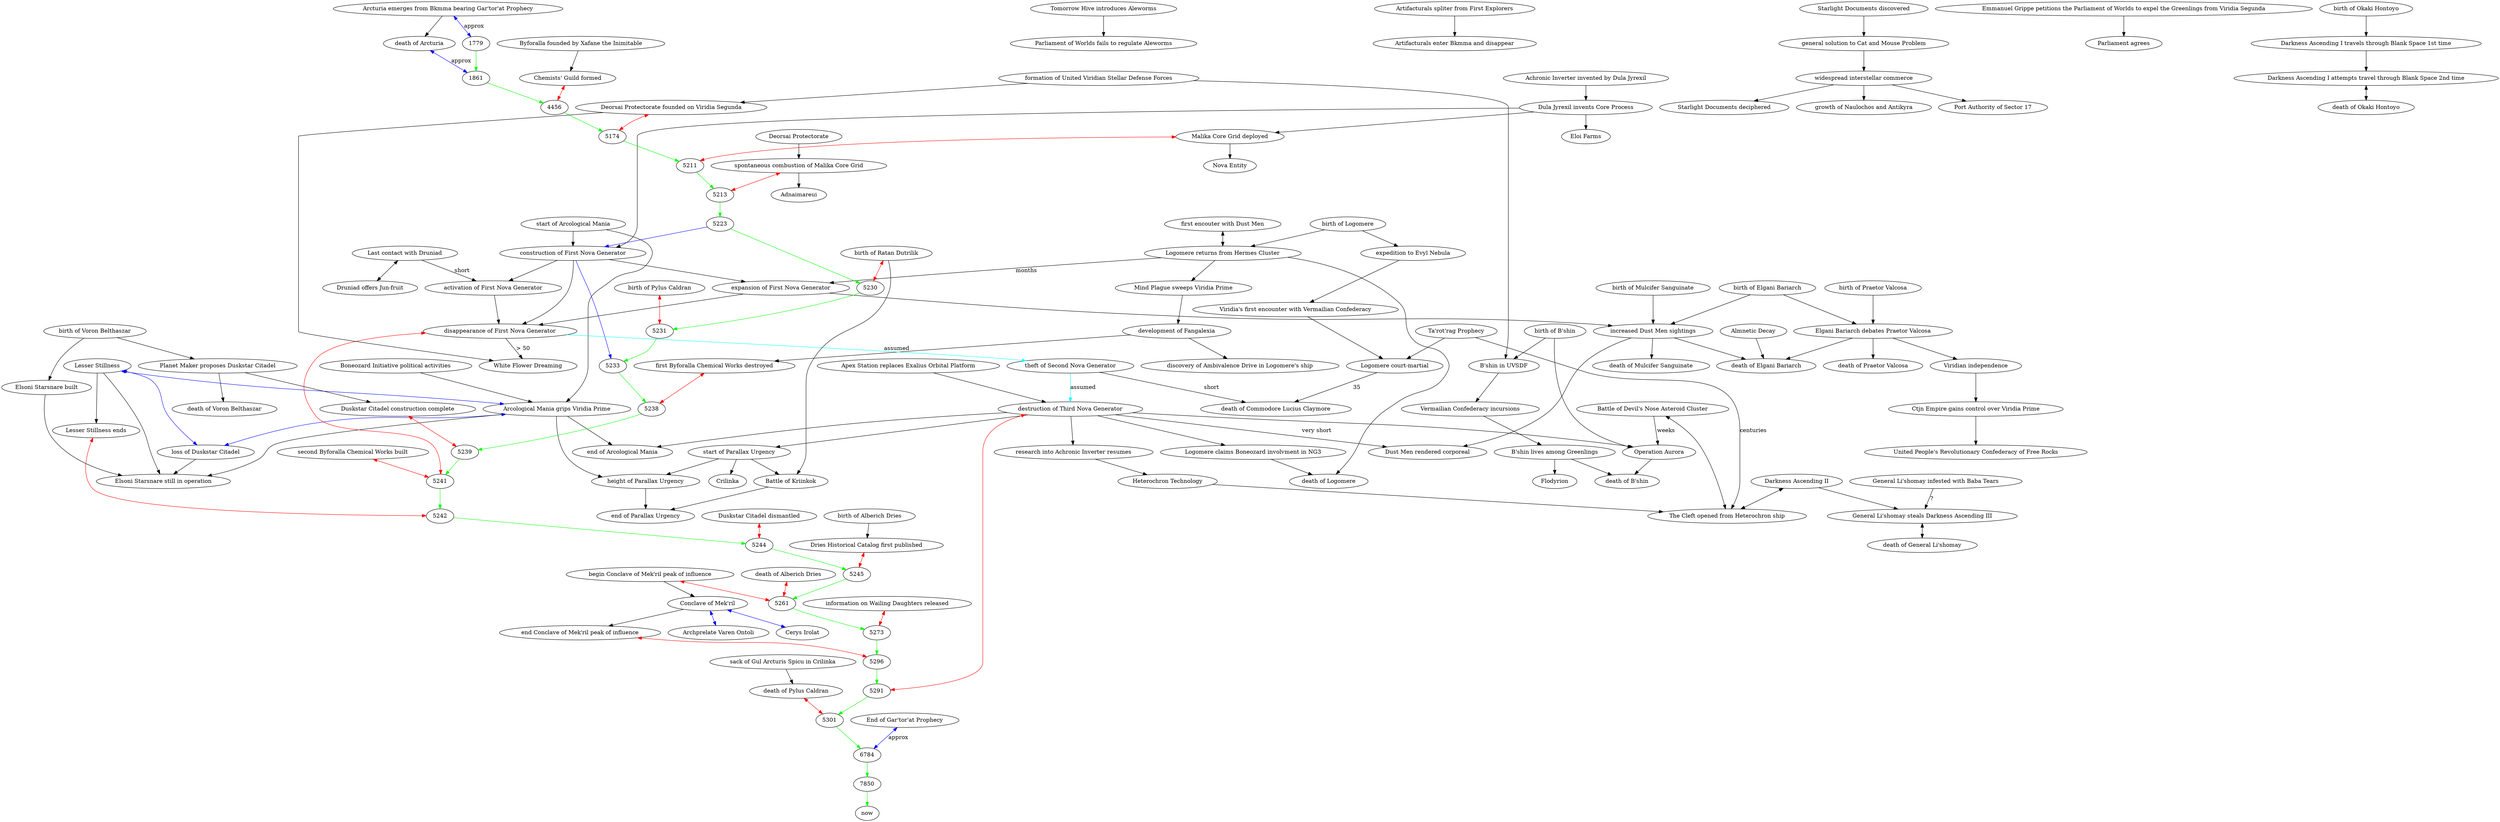 digraph viridia
{
"dest NG3" [label="destruction of Third Nova Generator"]


# [[Welcome]]
"dest NG3" -> "start of Parallax Urgency"
## Now redundant to say "start is before end"
#"start of Parallax Urgency" -> "end of Parallax Urgency"

# [[Achronic Inverter]]
## We do know that "Achronic Inverter invented by Dula Jyrexil" comes
## before "dest NG3" from this article, but from [[Core Process]], we know
## that it also comes before the First Nova Generator.  Since NG1 is before
## NG3, we choose to simplify our graph by removing the line to NG3, as it
## (now) provides no useful additional information.

#"Achronic Inverter invented by Dula Jyrexil" -> "dest NG3"
"dest NG3" -> "research into Achronic Inverter resumes" -> "Heterochron Technology"

# [[Adnaimareui]]
"Malika Core Grid destroyed" [label="spontaneous combustion of Malika Core Grid"]
"Deorsai Protectorate" -> "Malika Core Grid destroyed" -> "Adnaimareui"

# [[Aleworms]]
"Tomorrow Hive introduces Aleworms" -> "Parliament of Worlds fails to regulate Aleworms"

# [[Almnetic Decay]]
#"collapse of Almnetic Empire"
"Almnetic Decay"

# [[Ambivalence Drive]]
"birth of Logomere" -> "Logomere returns from Hermes Cluster" -> "death of Logomere"
"Logomere returns from Hermes Cluster" -> "Mind Plague sweeps Viridia Prime" -> "development of Fangalexia" -> "discovery of Ambivalence Drive in Logomere's ship"

# [[Apex Station]]
"Apex Station replaces Exalius Orbital Platform" -> "dest NG3" -> "Operation Aurora"

# [[Arcological Mania]]
"Arcological Mania" [label="Arcological Mania grips Viridia Prime"]
# REVIEW
"Lesser Stillness" -> "Arcological Mania" [dir="both" color="blue"]
"Arcological Mania" -> "loss of Duskstar Citadel" [dir="both" color="blue"]
"Lesser Stillness" -> "loss of Duskstar Citadel" [dir="both" color="blue"]

"Lesser Stillness" -> "Elsoni Starsnare still in operation"
"Arcological Mania" -> "Elsoni Starsnare still in operation"
"loss of Duskstar Citadel" -> "Elsoni Starsnare still in operation"

# [[Arcturianism]]
"Arcturia emerges" [label="Arcturia emerges from Bkmma bearing Gar'tor'at Prophecy"]
"Arcturia emerges" -> "death of Arcturia"

## Since we now have approximate years for each of these (exact year for
## dest NG3), we no long need the lines indicating duration

#"Arcturia emerges" -> "dest NG3" [label="~3500" color="blue"]
#"dest NG3" -> "End of Gar'tor'at Prophecy" [label="~1500" color="blue"]
7850 -> "now" [color="green"]

# [[Artifacturals]]
"Artifacturals spliter from First Explorers" -> "Artifacturals enter Bkmma and disappear"

# [[Ascacian Wastes]]

# [[Astrogation]]
"Starlight Documents discovered" -> "general solution to Cat and Mouse Problem" -> "widespread interstellar commerce" -> "Starlight Documents deciphered"
"widespread interstellar commerce" -> "growth of Naulochos and Antikyra"
"widespread interstellar commerce" -> "Port Authority of Sector 17"

######


# [[B'shin]]
"formation of United Viridian Stellar Defense Forces" -> "B'shin in UVSDF"
"birth of B'shin" -> "B'shin in UVSDF" -> "Vermailian Confederacy incursions" -> "B'shin lives among Greenlings" -> "death of B'shin"
"B'shin lives among Greenlings" -> "Flodyrion"

# [[Baba Tears]]
"General Li'shomay infested with Baba Tears"

# [[Elgani Bariarch]]
"Almnetic Decay" -> "death of Elgani Bariarch"
"birth of Praetor Valcosa" -> "Elgani Bariarch debates Praetor Valcosa" -> "death of Praetor Valcosa"
"birth of Elgani Bariarch" -> "Elgani Bariarch debates Praetor Valcosa" -> "death of Elgani Bariarch"
"Elgani Bariarch debates Praetor Valcosa" -> "Viridian independence"

# [[Barometz]]
"Emmanuel Grippe petitions the Parliament of Worlds to expel the Greenlings from Viridia Segunda" -> "Parliament agrees"

# [[Battle of Kriinkok]]
"start of Parallax Urgency" -> "Battle of Kriinkok" -> "end of Parallax Urgency"

# [[Bazrahin]]

# [[Voron Belthaszar]]
"birth of Voron Belthaszar" -> "Elsoni Starsnare built" -> "Elsoni Starsnare still in operation"
"Arcological Mania" -> "height of Parallax Urgency"
"start of Parallax Urgency" -> "height of Parallax Urgency" -> "end of Parallax Urgency"

# [[Bkmma]]

# [[Blank Space]]
"Battle of Devil's Nose Asteroid Cluster" -> "Operation Aurora" [label="weeks"]
"Battle of Devil's Nose Asteroid Cluster" -> "The Cleft opened from Heterochron ship" [dir="both"]
"Heterochron Technology" -> "The Cleft opened from Heterochron ship"

# [[Boneozard Initiative]]
"Boneozard Initiative political activities" -> "Arcological Mania"
"start of Arcological Mania" -> "Arcological Mania" -> "end of Arcological Mania"
"start of Arcological Mania" -> "construction of First Nova Generator" -> "disappearance of First Nova Generator"
"dest NG3" -> "end of Arcological Mania"

## We now have a specific year for "disappearance NG1" and "dest NG3", so
## we do not need to include the line telling us the time between the two
#"disappearance of First Nova Generator" -> "dest NG3" [label="50"]
"dest NG3" -> "Logomere claims Boneozard involvment in NG3" -> "death of Logomere"

# "theft of NG2" comes from [[Commodore Lucius Claymore]]; we assume that
# First, Second, Third are in order
"disappearance of First Nova Generator" -> "theft of Second Nova Generator" -> "dest NG3" [color="cyan" label="assumed"]

# [[Byforalla]]
"Byforalla founded by Xafane the Inimitable"
## "end of Ctjn Empire" turns out to not be a relevent event
#"Byforalla founded by Xafane the Inimitable" -> "end of Ctjn Empire"

######


# [[Pylus Caldran]]
"birth of Pylus Caldran" -> 5231 [dir="both" color="red"]
"death of Pylus Caldran" -> 5301 [dir="both" color="red"]
## reporting Caldran's age is redundant with his birth and death year;
## simplify graph by not including this line
#"birth of Pylus Caldran" -> "death of Pylus Caldran" [label="70"]
"death of Arcturia" -> 1861 [dir="both" label="approx" color="blue"]
## reporting Caldran's birth occured before dest NG3 is now redundant
#"birth of Pylus Caldran" -> "dest NG3"
## We have exact dates for these, so reporting 10 years is redundant
#"dest NG3" -> "death of Pylus Caldran" [label="10"]
"sack of Gul Arcturis Spicu in Crilinka" -> "death of Pylus Caldran"

## via calculating that dest NG3 = "death of Pylus Caldran" - 10 years
"dest NG3" -> 5291 [dir="both" color="red"]
"End of Gar'tor'at Prophecy" -> 6784 [dir="both" label="approx" color="blue"]
"Arcturia emerges" -> 1779 [dir="both" label="approx" color="blue"]
"disappearance of First Nova Generator" -> 5241 [dir="both" color="red"]

# [[Cat and Mouse Problem]]

# [[Chemists' Guild]]
"Byforalla founded by Xafane the Inimitable" -> "Chemists' Guild formed"
"Chemists' Guild formed" -> 4456 [dir="both" color="red"]
"first Byforalla Chemical Works destroyed" -> 5238 [dir="both" color="red"]
"development of Fangalexia" -> "first Byforalla Chemical Works destroyed"
## We have specific years for each of these events, so we don't need these
## lines
#"first Byforalla Chemical Works destroyed" -> "second Byforalla Chemical Works built" -> "Lesser Stillness ends"
"second Byforalla Chemical Works built" -> 5241 [dir="both" color="red"]
"Lesser Stillness" -> "Lesser Stillness ends"
"Lesser Stillness ends" -> 5242 [dir="both" color="red"]
## "end of Ctjn Empire" turns out to not be a relevent event
#"dest NG3" -> "end of Ctjn Empire"

# [[The Cleft]]
"Ta'rot'rag Prophecy" -> "The Cleft opened from Heterochron ship" [label="centuries"]

# [[Commodore Lucius Claymore]]
"birth of Logomere" -> "expedition to Evyl Nebula" -> "Viridia's first encounter with Vermailian Confederacy" -> "Logomere court-martial"
"Logomere court-martial" -> "death of Commodore Lucius Claymore" [label="35"]
"theft of Second Nova Generator" -> "death of Commodore Lucius Claymore" [label="short"]
"Ta'rot'rag Prophecy"->"Logomere court-martial"

# [[Conclave of Mek'ril]]
# REVIEW
"begin Conclave of Mek'ril peak of influence" -> 5261 [dir="both" color="red"]
"end Conclave of Mek'ril peak of influence" -> 5296 [dir="both" color="red"]
"begin Conclave of Mek'ril peak of influence" -> "Conclave of Mek'ril" -> "end Conclave of Mek'ril peak of influence"

#"Conclave of Mek'ril" -> "Ratan Dutrilik" [dir="both" color="blue"]
"Conclave of Mek'ril" -> "Archprelate Varen Ontoli" [dir="both" color="blue"]
"Conclave of Mek'ril" -> "Cerys Irolat" [dir="both" color="blue"]

# [[Core Process]]
"Achronic Inverter invented by Dula Jyrexil" -> "Dula Jyrexil invents Core Process" -> "construction of First Nova Generator"
"Dula Jyrexil invents Core Process" -> "Eloi Farms"

# [[Crilinka]]
"start of Parallax Urgency" -> "Crilinka"
# REVIEW: implies that Fangalexia, weather correction, Erasermind and Cat
# and Mouse problem occur in Crilinka, which would be after/during
# Parallax Urgency, but most of these were much earlier

# [[Ctjn Empire]]
"Viridian independence" -> "Ctjn Empire gains control over Viridia Prime" -> "United People's Revolutionary Confederacy of Free Rocks"

######


# [[Darkness Ascending]]
"birth of Okaki Hontoyo" -> "Darkness Ascending I travels through Blank Space 1st time" -> "Darkness Ascending I attempts travel through Blank Space 2nd time"
"Darkness Ascending I attempts travel through Blank Space 2nd time" -> "death of Okaki Hontoyo" [dir="both"]
"Darkness Ascending II" -> "The Cleft opened from Heterochron ship" [dir="both"]
"Darkness Ascending II" -> "General Li'shomay steals Darkness Ascending III"
"General Li'shomay infested with Baba Tears" -> "General Li'shomay steals Darkness Ascending III" [label="?"]
"General Li'shomay steals Darkness Ascending III" -> "death of General Li'shomay" [dir="both"]

# [[Deorsai Protectorate]]
"Deorsai Protectorate founded on Viridia Segunda" -> 5174 [dir="both" color="red"]
"formation of United Viridian Stellar Defense Forces" -> "Deorsai Protectorate founded on Viridia Segunda" -> "White Flower Dreaming"
"Dula Jyrexil invents Core Process" -> "Malika Core Grid deployed"
"Malika Core Grid deployed" -> 5211 [dir="both" color="red"]
"Malika Core Grid destroyed" -> 5213 [dir="both" color="red"]
#"Malika Core Grid deployed" -> "Malika Core Grid destroyed"
"Malika Core Grid deployed" -> "Nova Entity"
# Text is: "within the next decade" from 5213
5223 -> "construction of First Nova Generator" [color="blue"]
"construction of First Nova Generator" -> 5233 [color="blue"]

# [[Dries Historical Catalog]]
"birth of Alberich Dries" -> "Dries Historical Catalog first published"
"Dries Historical Catalog first published" -> 5245 [dir="both" color="red"]
"death of Alberich Dries" -> 5261 [dir="both" color="red"]
"birth of B'shin" -> "Operation Aurora" -> "death of B'shin"

# [[Druniad]]
"Last contact with Druniad" -> "Druniad offers Jun-fruit" [dir="both"]
"Last contact with Druniad" -> "activation of First Nova Generator" [label="short"]
"construction of First Nova Generator" -> "activation of First Nova Generator" -> "disappearance of First Nova Generator"
"disappearance of First Nova Generator" -> "White Flower Dreaming" [label="> 50"]

# [[Duplicity Paradox]]

# [[Duskstar Citadel]]
"birth of Voron Belthaszar" -> "Planet Maker proposes Duskstar Citadel" -> "death of Voron Belthaszar"
"Planet Maker proposes Duskstar Citadel" -> "Duskstar Citadel construction complete"
"Duskstar Citadel construction complete" -> 5239 [dir="both" color="red"]
"Duskstar Citadel dismantled" -> 5244 [dir="both" color="red"]
"information on Wailing Daughters released" -> 5273 [dir="both" color="red"]

# [[Dust Men]]
"first encouter with Dust Men" -> "Logomere returns from Hermes Cluster" [dir="both"]
"construction of First Nova Generator" -> "expansion of First Nova Generator" -> "disappearance of First Nova Generator"
"Logomere returns from Hermes Cluster" -> "expansion of First Nova Generator" [label="months"]

## Although Dust Men sightings were blamed on Fangalexia, the blame was
## unfounded, as the first sightings actually happened before the drug was
## developed.
# "development of Fangalexia" -> "first encouter with Dust Men" [color="cyan" label="implied"]

"expansion of First Nova Generator" -> "increased Dust Men sightings"
"birth of Mulcifer Sanguinate" -> "increased Dust Men sightings" -> "death of Mulcifer Sanguinate"
"birth of Elgani Bariarch" -> "increased Dust Men sightings" -> "death of Elgani Bariarch"
"dest NG3" -> "Dust Men rendered corporeal" [label="very short"]
"increased Dust Men sightings" -> "Dust Men rendered corporeal"

# [[Ratan Dutrilik]]
"birth of Ratan Dutrilik" -> 5230 [dir="both" color="red"]
"birth of Ratan Dutrilik" -> "Battle of Kriinkok"
#"birth of Ratan Dutrilik" -> "Ratan Dutrilik" -> "death of Ratan Dutrilik"



# specific years mentioned

1779->1861->4456->5174->5211->5213->5223->5230->5231->5233->5238->5239->5241->5242->5244->5245->5261->5273->5296->5291->5301->6784->7850 [color="green"]

}
